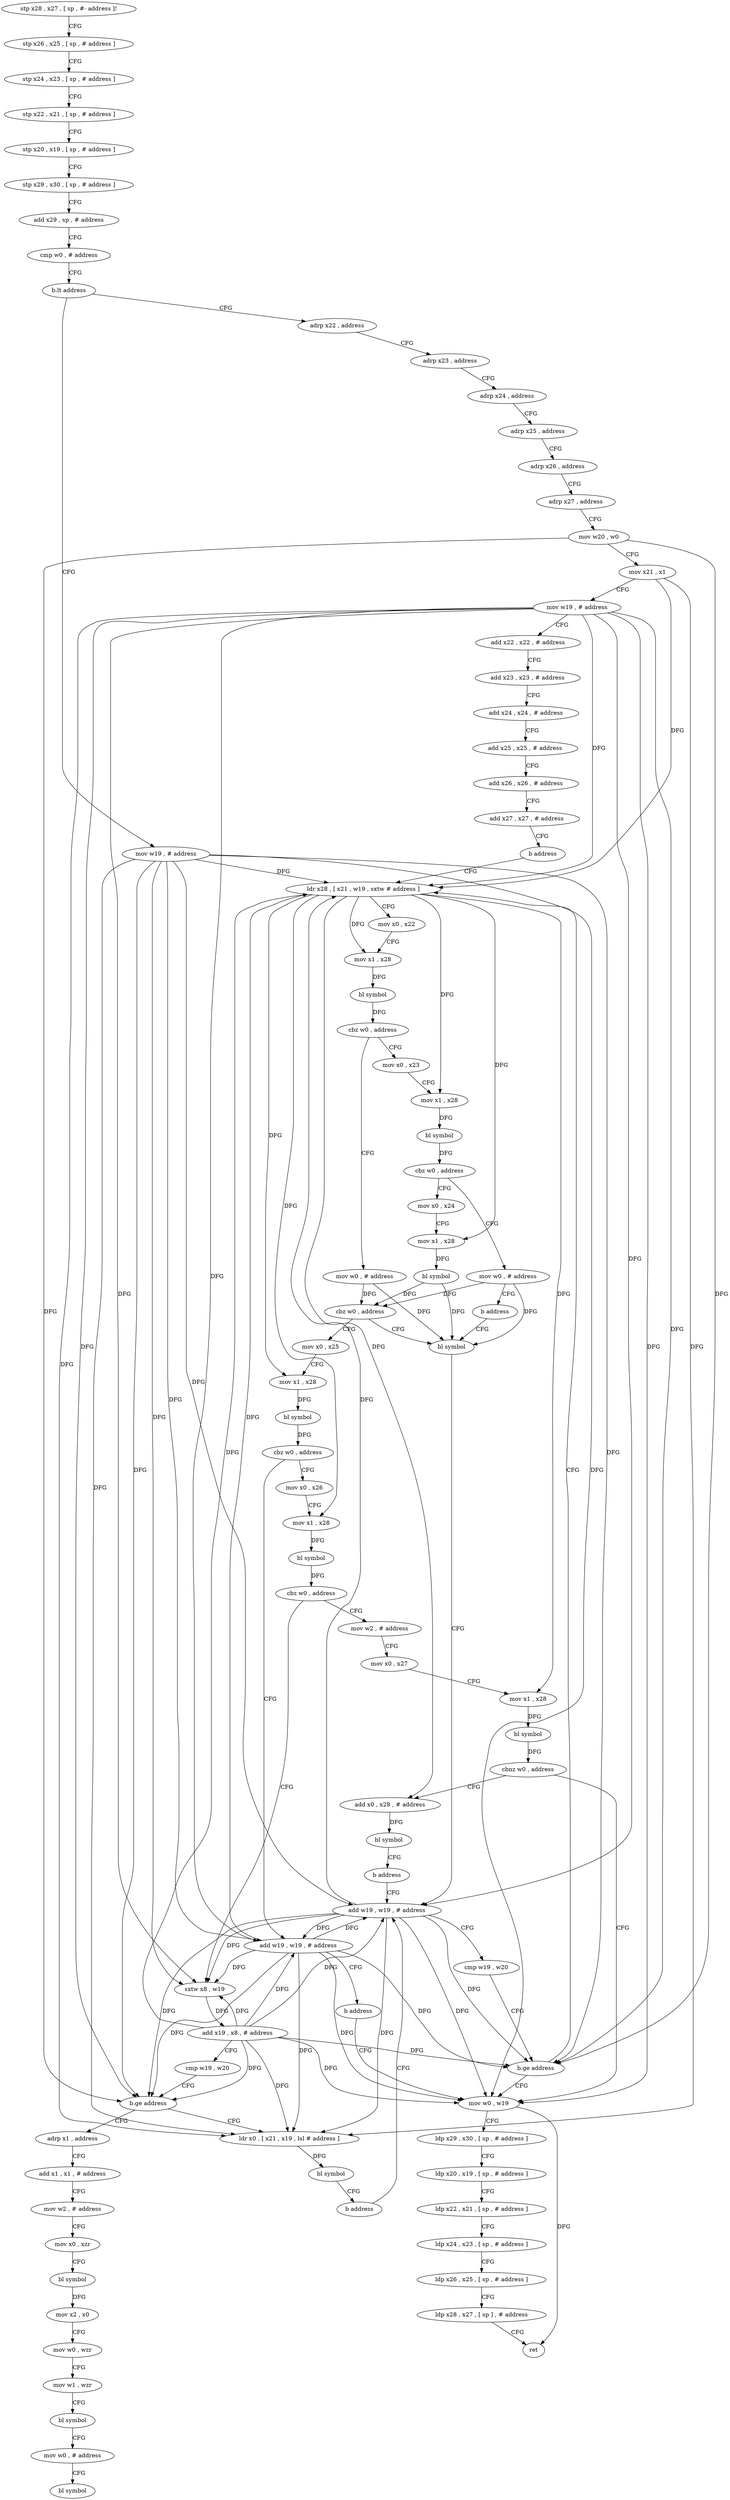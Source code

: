 digraph "func" {
"4231832" [label = "stp x28 , x27 , [ sp , #- address ]!" ]
"4231836" [label = "stp x26 , x25 , [ sp , # address ]" ]
"4231840" [label = "stp x24 , x23 , [ sp , # address ]" ]
"4231844" [label = "stp x22 , x21 , [ sp , # address ]" ]
"4231848" [label = "stp x20 , x19 , [ sp , # address ]" ]
"4231852" [label = "stp x29 , x30 , [ sp , # address ]" ]
"4231856" [label = "add x29 , sp , # address" ]
"4231860" [label = "cmp w0 , # address" ]
"4231864" [label = "b.lt address" ]
"4232104" [label = "mov w19 , # address" ]
"4231868" [label = "adrp x22 , address" ]
"4232108" [label = "mov w0 , w19" ]
"4231872" [label = "adrp x23 , address" ]
"4231876" [label = "adrp x24 , address" ]
"4231880" [label = "adrp x25 , address" ]
"4231884" [label = "adrp x26 , address" ]
"4231888" [label = "adrp x27 , address" ]
"4231892" [label = "mov w20 , w0" ]
"4231896" [label = "mov x21 , x1" ]
"4231900" [label = "mov w19 , # address" ]
"4231904" [label = "add x22 , x22 , # address" ]
"4231908" [label = "add x23 , x23 , # address" ]
"4231912" [label = "add x24 , x24 , # address" ]
"4231916" [label = "add x25 , x25 , # address" ]
"4231920" [label = "add x26 , x26 , # address" ]
"4231924" [label = "add x27 , x27 , # address" ]
"4231928" [label = "b address" ]
"4231952" [label = "ldr x28 , [ x21 , w19 , sxtw # address ]" ]
"4231956" [label = "mov x0 , x22" ]
"4231960" [label = "mov x1 , x28" ]
"4231964" [label = "bl symbol" ]
"4231968" [label = "cbz w0 , address" ]
"4231932" [label = "mov w0 , # address" ]
"4231972" [label = "mov x0 , x23" ]
"4231936" [label = "bl symbol" ]
"4231976" [label = "mov x1 , x28" ]
"4231980" [label = "bl symbol" ]
"4231984" [label = "cbz w0 , address" ]
"4232068" [label = "mov w0 , # address" ]
"4231988" [label = "mov x0 , x24" ]
"4232112" [label = "ldp x29 , x30 , [ sp , # address ]" ]
"4232116" [label = "ldp x20 , x19 , [ sp , # address ]" ]
"4232120" [label = "ldp x22 , x21 , [ sp , # address ]" ]
"4232124" [label = "ldp x24 , x23 , [ sp , # address ]" ]
"4232128" [label = "ldp x26 , x25 , [ sp , # address ]" ]
"4232132" [label = "ldp x28 , x27 , [ sp ] , # address" ]
"4232136" [label = "ret" ]
"4232072" [label = "b address" ]
"4231992" [label = "mov x1 , x28" ]
"4231996" [label = "bl symbol" ]
"4232000" [label = "cbz w0 , address" ]
"4232004" [label = "mov x0 , x25" ]
"4231940" [label = "add w19 , w19 , # address" ]
"4232008" [label = "mov x1 , x28" ]
"4232012" [label = "bl symbol" ]
"4232016" [label = "cbz w0 , address" ]
"4232140" [label = "add w19 , w19 , # address" ]
"4232020" [label = "mov x0 , x26" ]
"4232144" [label = "b address" ]
"4232024" [label = "mov x1 , x28" ]
"4232028" [label = "bl symbol" ]
"4232032" [label = "cbz w0 , address" ]
"4232076" [label = "sxtw x8 , w19" ]
"4232036" [label = "mov w2 , # address" ]
"4232080" [label = "add x19 , x8 , # address" ]
"4232084" [label = "cmp w19 , w20" ]
"4232088" [label = "b.ge address" ]
"4232148" [label = "adrp x1 , address" ]
"4232092" [label = "ldr x0 , [ x21 , x19 , lsl # address ]" ]
"4232040" [label = "mov x0 , x27" ]
"4232044" [label = "mov x1 , x28" ]
"4232048" [label = "bl symbol" ]
"4232052" [label = "cbnz w0 , address" ]
"4232056" [label = "add x0 , x28 , # address" ]
"4232152" [label = "add x1 , x1 , # address" ]
"4232156" [label = "mov w2 , # address" ]
"4232160" [label = "mov x0 , xzr" ]
"4232164" [label = "bl symbol" ]
"4232168" [label = "mov x2 , x0" ]
"4232172" [label = "mov w0 , wzr" ]
"4232176" [label = "mov w1 , wzr" ]
"4232180" [label = "bl symbol" ]
"4232184" [label = "mov w0 , # address" ]
"4232188" [label = "bl symbol" ]
"4232096" [label = "bl symbol" ]
"4232100" [label = "b address" ]
"4232060" [label = "bl symbol" ]
"4232064" [label = "b address" ]
"4231944" [label = "cmp w19 , w20" ]
"4231948" [label = "b.ge address" ]
"4231832" -> "4231836" [ label = "CFG" ]
"4231836" -> "4231840" [ label = "CFG" ]
"4231840" -> "4231844" [ label = "CFG" ]
"4231844" -> "4231848" [ label = "CFG" ]
"4231848" -> "4231852" [ label = "CFG" ]
"4231852" -> "4231856" [ label = "CFG" ]
"4231856" -> "4231860" [ label = "CFG" ]
"4231860" -> "4231864" [ label = "CFG" ]
"4231864" -> "4232104" [ label = "CFG" ]
"4231864" -> "4231868" [ label = "CFG" ]
"4232104" -> "4232108" [ label = "DFG" ]
"4232104" -> "4231952" [ label = "DFG" ]
"4232104" -> "4231940" [ label = "DFG" ]
"4232104" -> "4231948" [ label = "DFG" ]
"4232104" -> "4232140" [ label = "DFG" ]
"4232104" -> "4232076" [ label = "DFG" ]
"4232104" -> "4232088" [ label = "DFG" ]
"4232104" -> "4232092" [ label = "DFG" ]
"4231868" -> "4231872" [ label = "CFG" ]
"4232108" -> "4232112" [ label = "CFG" ]
"4232108" -> "4232136" [ label = "DFG" ]
"4231872" -> "4231876" [ label = "CFG" ]
"4231876" -> "4231880" [ label = "CFG" ]
"4231880" -> "4231884" [ label = "CFG" ]
"4231884" -> "4231888" [ label = "CFG" ]
"4231888" -> "4231892" [ label = "CFG" ]
"4231892" -> "4231896" [ label = "CFG" ]
"4231892" -> "4231948" [ label = "DFG" ]
"4231892" -> "4232088" [ label = "DFG" ]
"4231896" -> "4231900" [ label = "CFG" ]
"4231896" -> "4231952" [ label = "DFG" ]
"4231896" -> "4232092" [ label = "DFG" ]
"4231900" -> "4231904" [ label = "CFG" ]
"4231900" -> "4232108" [ label = "DFG" ]
"4231900" -> "4231952" [ label = "DFG" ]
"4231900" -> "4231940" [ label = "DFG" ]
"4231900" -> "4231948" [ label = "DFG" ]
"4231900" -> "4232140" [ label = "DFG" ]
"4231900" -> "4232076" [ label = "DFG" ]
"4231900" -> "4232088" [ label = "DFG" ]
"4231900" -> "4232092" [ label = "DFG" ]
"4231904" -> "4231908" [ label = "CFG" ]
"4231908" -> "4231912" [ label = "CFG" ]
"4231912" -> "4231916" [ label = "CFG" ]
"4231916" -> "4231920" [ label = "CFG" ]
"4231920" -> "4231924" [ label = "CFG" ]
"4231924" -> "4231928" [ label = "CFG" ]
"4231928" -> "4231952" [ label = "CFG" ]
"4231952" -> "4231956" [ label = "CFG" ]
"4231952" -> "4231960" [ label = "DFG" ]
"4231952" -> "4231976" [ label = "DFG" ]
"4231952" -> "4231992" [ label = "DFG" ]
"4231952" -> "4232008" [ label = "DFG" ]
"4231952" -> "4232024" [ label = "DFG" ]
"4231952" -> "4232044" [ label = "DFG" ]
"4231952" -> "4232056" [ label = "DFG" ]
"4231956" -> "4231960" [ label = "CFG" ]
"4231960" -> "4231964" [ label = "DFG" ]
"4231964" -> "4231968" [ label = "DFG" ]
"4231968" -> "4231932" [ label = "CFG" ]
"4231968" -> "4231972" [ label = "CFG" ]
"4231932" -> "4231936" [ label = "DFG" ]
"4231932" -> "4232000" [ label = "DFG" ]
"4231972" -> "4231976" [ label = "CFG" ]
"4231936" -> "4231940" [ label = "CFG" ]
"4231976" -> "4231980" [ label = "DFG" ]
"4231980" -> "4231984" [ label = "DFG" ]
"4231984" -> "4232068" [ label = "CFG" ]
"4231984" -> "4231988" [ label = "CFG" ]
"4232068" -> "4232072" [ label = "CFG" ]
"4232068" -> "4231936" [ label = "DFG" ]
"4232068" -> "4232000" [ label = "DFG" ]
"4231988" -> "4231992" [ label = "CFG" ]
"4232112" -> "4232116" [ label = "CFG" ]
"4232116" -> "4232120" [ label = "CFG" ]
"4232120" -> "4232124" [ label = "CFG" ]
"4232124" -> "4232128" [ label = "CFG" ]
"4232128" -> "4232132" [ label = "CFG" ]
"4232132" -> "4232136" [ label = "CFG" ]
"4232072" -> "4231936" [ label = "CFG" ]
"4231992" -> "4231996" [ label = "DFG" ]
"4231996" -> "4232000" [ label = "DFG" ]
"4231996" -> "4231936" [ label = "DFG" ]
"4232000" -> "4231936" [ label = "CFG" ]
"4232000" -> "4232004" [ label = "CFG" ]
"4232004" -> "4232008" [ label = "CFG" ]
"4231940" -> "4231944" [ label = "CFG" ]
"4231940" -> "4232108" [ label = "DFG" ]
"4231940" -> "4231952" [ label = "DFG" ]
"4231940" -> "4231948" [ label = "DFG" ]
"4231940" -> "4232140" [ label = "DFG" ]
"4231940" -> "4232076" [ label = "DFG" ]
"4231940" -> "4232088" [ label = "DFG" ]
"4231940" -> "4232092" [ label = "DFG" ]
"4232008" -> "4232012" [ label = "DFG" ]
"4232012" -> "4232016" [ label = "DFG" ]
"4232016" -> "4232140" [ label = "CFG" ]
"4232016" -> "4232020" [ label = "CFG" ]
"4232140" -> "4232144" [ label = "CFG" ]
"4232140" -> "4232108" [ label = "DFG" ]
"4232140" -> "4231952" [ label = "DFG" ]
"4232140" -> "4231940" [ label = "DFG" ]
"4232140" -> "4231948" [ label = "DFG" ]
"4232140" -> "4232076" [ label = "DFG" ]
"4232140" -> "4232088" [ label = "DFG" ]
"4232140" -> "4232092" [ label = "DFG" ]
"4232020" -> "4232024" [ label = "CFG" ]
"4232144" -> "4232108" [ label = "CFG" ]
"4232024" -> "4232028" [ label = "DFG" ]
"4232028" -> "4232032" [ label = "DFG" ]
"4232032" -> "4232076" [ label = "CFG" ]
"4232032" -> "4232036" [ label = "CFG" ]
"4232076" -> "4232080" [ label = "DFG" ]
"4232036" -> "4232040" [ label = "CFG" ]
"4232080" -> "4232084" [ label = "CFG" ]
"4232080" -> "4232108" [ label = "DFG" ]
"4232080" -> "4231952" [ label = "DFG" ]
"4232080" -> "4231940" [ label = "DFG" ]
"4232080" -> "4232140" [ label = "DFG" ]
"4232080" -> "4232076" [ label = "DFG" ]
"4232080" -> "4231948" [ label = "DFG" ]
"4232080" -> "4232088" [ label = "DFG" ]
"4232080" -> "4232092" [ label = "DFG" ]
"4232084" -> "4232088" [ label = "CFG" ]
"4232088" -> "4232148" [ label = "CFG" ]
"4232088" -> "4232092" [ label = "CFG" ]
"4232148" -> "4232152" [ label = "CFG" ]
"4232092" -> "4232096" [ label = "DFG" ]
"4232040" -> "4232044" [ label = "CFG" ]
"4232044" -> "4232048" [ label = "DFG" ]
"4232048" -> "4232052" [ label = "DFG" ]
"4232052" -> "4232108" [ label = "CFG" ]
"4232052" -> "4232056" [ label = "CFG" ]
"4232056" -> "4232060" [ label = "DFG" ]
"4232152" -> "4232156" [ label = "CFG" ]
"4232156" -> "4232160" [ label = "CFG" ]
"4232160" -> "4232164" [ label = "CFG" ]
"4232164" -> "4232168" [ label = "DFG" ]
"4232168" -> "4232172" [ label = "CFG" ]
"4232172" -> "4232176" [ label = "CFG" ]
"4232176" -> "4232180" [ label = "CFG" ]
"4232180" -> "4232184" [ label = "CFG" ]
"4232184" -> "4232188" [ label = "CFG" ]
"4232096" -> "4232100" [ label = "CFG" ]
"4232100" -> "4231940" [ label = "CFG" ]
"4232060" -> "4232064" [ label = "CFG" ]
"4232064" -> "4231940" [ label = "CFG" ]
"4231944" -> "4231948" [ label = "CFG" ]
"4231948" -> "4232108" [ label = "CFG" ]
"4231948" -> "4231952" [ label = "CFG" ]
}
